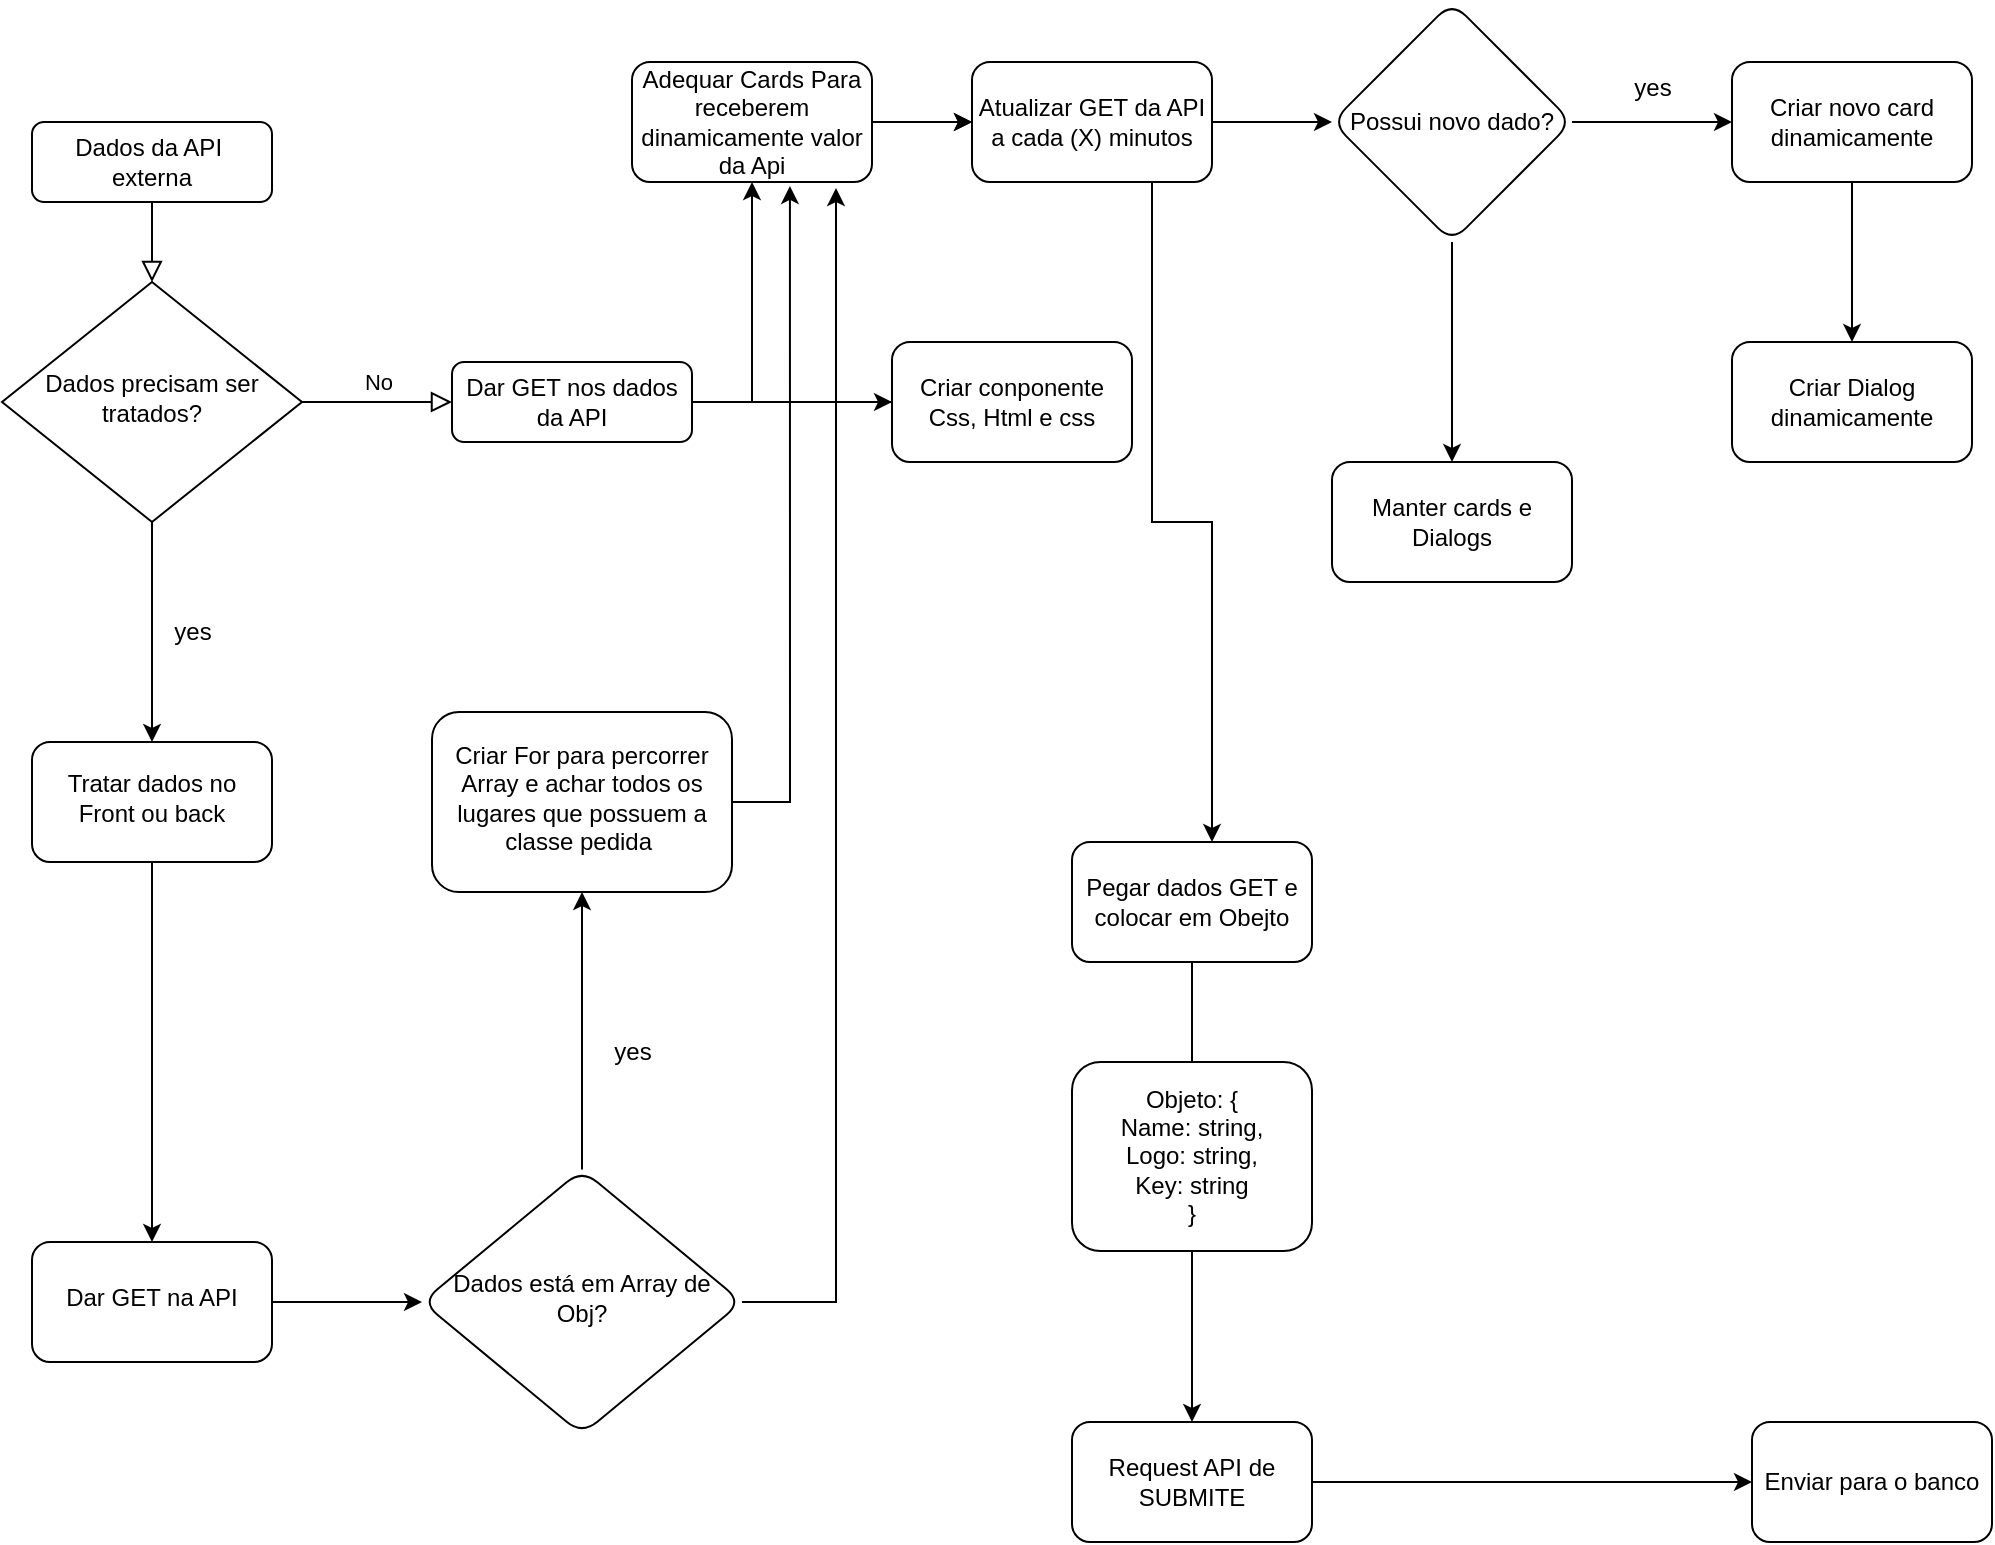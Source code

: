 <mxfile version="21.2.3" type="github">
  <diagram id="C5RBs43oDa-KdzZeNtuy" name="Page-1">
    <mxGraphModel dx="1114" dy="616" grid="1" gridSize="10" guides="1" tooltips="1" connect="1" arrows="1" fold="1" page="1" pageScale="1" pageWidth="827" pageHeight="1169" math="0" shadow="0">
      <root>
        <mxCell id="WIyWlLk6GJQsqaUBKTNV-0" />
        <mxCell id="WIyWlLk6GJQsqaUBKTNV-1" parent="WIyWlLk6GJQsqaUBKTNV-0" />
        <mxCell id="WIyWlLk6GJQsqaUBKTNV-2" value="" style="rounded=0;html=1;jettySize=auto;orthogonalLoop=1;fontSize=11;endArrow=block;endFill=0;endSize=8;strokeWidth=1;shadow=0;labelBackgroundColor=none;edgeStyle=orthogonalEdgeStyle;" parent="WIyWlLk6GJQsqaUBKTNV-1" source="WIyWlLk6GJQsqaUBKTNV-3" target="WIyWlLk6GJQsqaUBKTNV-6" edge="1">
          <mxGeometry relative="1" as="geometry" />
        </mxCell>
        <mxCell id="WIyWlLk6GJQsqaUBKTNV-3" value="Dados da API&amp;nbsp;&lt;br&gt;externa" style="rounded=1;whiteSpace=wrap;html=1;fontSize=12;glass=0;strokeWidth=1;shadow=0;" parent="WIyWlLk6GJQsqaUBKTNV-1" vertex="1">
          <mxGeometry x="160" y="80" width="120" height="40" as="geometry" />
        </mxCell>
        <mxCell id="WIyWlLk6GJQsqaUBKTNV-5" value="No" style="edgeStyle=orthogonalEdgeStyle;rounded=0;html=1;jettySize=auto;orthogonalLoop=1;fontSize=11;endArrow=block;endFill=0;endSize=8;strokeWidth=1;shadow=0;labelBackgroundColor=none;" parent="WIyWlLk6GJQsqaUBKTNV-1" source="WIyWlLk6GJQsqaUBKTNV-6" target="WIyWlLk6GJQsqaUBKTNV-7" edge="1">
          <mxGeometry y="10" relative="1" as="geometry">
            <mxPoint as="offset" />
          </mxGeometry>
        </mxCell>
        <mxCell id="FH_qU6psBMpgVwzsLWKo-20" value="" style="edgeStyle=orthogonalEdgeStyle;rounded=0;orthogonalLoop=1;jettySize=auto;html=1;" edge="1" parent="WIyWlLk6GJQsqaUBKTNV-1" source="WIyWlLk6GJQsqaUBKTNV-6" target="FH_qU6psBMpgVwzsLWKo-19">
          <mxGeometry relative="1" as="geometry" />
        </mxCell>
        <mxCell id="WIyWlLk6GJQsqaUBKTNV-6" value="&lt;font style=&quot;font-size: 12px;&quot;&gt;Dados precisam ser tratados?&lt;/font&gt;" style="rhombus;whiteSpace=wrap;html=1;shadow=0;fontFamily=Helvetica;fontSize=12;align=center;strokeWidth=1;spacing=6;spacingTop=-4;" parent="WIyWlLk6GJQsqaUBKTNV-1" vertex="1">
          <mxGeometry x="145" y="160" width="150" height="120" as="geometry" />
        </mxCell>
        <mxCell id="FH_qU6psBMpgVwzsLWKo-2" value="" style="edgeStyle=orthogonalEdgeStyle;rounded=0;orthogonalLoop=1;jettySize=auto;html=1;" edge="1" parent="WIyWlLk6GJQsqaUBKTNV-1" source="WIyWlLk6GJQsqaUBKTNV-7" target="FH_qU6psBMpgVwzsLWKo-1">
          <mxGeometry relative="1" as="geometry" />
        </mxCell>
        <mxCell id="WIyWlLk6GJQsqaUBKTNV-7" value="Dar GET nos dados da API" style="rounded=1;whiteSpace=wrap;html=1;fontSize=12;glass=0;strokeWidth=1;shadow=0;" parent="WIyWlLk6GJQsqaUBKTNV-1" vertex="1">
          <mxGeometry x="370" y="200" width="120" height="40" as="geometry" />
        </mxCell>
        <mxCell id="FH_qU6psBMpgVwzsLWKo-4" value="" style="edgeStyle=orthogonalEdgeStyle;rounded=0;orthogonalLoop=1;jettySize=auto;html=1;" edge="1" parent="WIyWlLk6GJQsqaUBKTNV-1" source="FH_qU6psBMpgVwzsLWKo-1" target="FH_qU6psBMpgVwzsLWKo-3">
          <mxGeometry relative="1" as="geometry" />
        </mxCell>
        <mxCell id="FH_qU6psBMpgVwzsLWKo-1" value="Criar conponente Css, Html e css" style="whiteSpace=wrap;html=1;rounded=1;glass=0;strokeWidth=1;shadow=0;" vertex="1" parent="WIyWlLk6GJQsqaUBKTNV-1">
          <mxGeometry x="590" y="190" width="120" height="60" as="geometry" />
        </mxCell>
        <mxCell id="FH_qU6psBMpgVwzsLWKo-8" value="" style="edgeStyle=orthogonalEdgeStyle;rounded=0;orthogonalLoop=1;jettySize=auto;html=1;" edge="1" parent="WIyWlLk6GJQsqaUBKTNV-1" source="FH_qU6psBMpgVwzsLWKo-14" target="FH_qU6psBMpgVwzsLWKo-7">
          <mxGeometry relative="1" as="geometry" />
        </mxCell>
        <mxCell id="FH_qU6psBMpgVwzsLWKo-15" value="" style="edgeStyle=orthogonalEdgeStyle;rounded=0;orthogonalLoop=1;jettySize=auto;html=1;" edge="1" parent="WIyWlLk6GJQsqaUBKTNV-1" source="FH_qU6psBMpgVwzsLWKo-3" target="FH_qU6psBMpgVwzsLWKo-14">
          <mxGeometry relative="1" as="geometry" />
        </mxCell>
        <mxCell id="FH_qU6psBMpgVwzsLWKo-3" value="Adequar Cards Para receberem dinamicamente valor da Api" style="whiteSpace=wrap;html=1;rounded=1;glass=0;strokeWidth=1;shadow=0;" vertex="1" parent="WIyWlLk6GJQsqaUBKTNV-1">
          <mxGeometry x="460" y="50" width="120" height="60" as="geometry" />
        </mxCell>
        <mxCell id="FH_qU6psBMpgVwzsLWKo-10" value="" style="edgeStyle=orthogonalEdgeStyle;rounded=0;orthogonalLoop=1;jettySize=auto;html=1;labelBorderColor=none;" edge="1" parent="WIyWlLk6GJQsqaUBKTNV-1" source="FH_qU6psBMpgVwzsLWKo-7" target="FH_qU6psBMpgVwzsLWKo-9">
          <mxGeometry relative="1" as="geometry" />
        </mxCell>
        <mxCell id="FH_qU6psBMpgVwzsLWKo-13" value="" style="edgeStyle=orthogonalEdgeStyle;rounded=0;orthogonalLoop=1;jettySize=auto;html=1;" edge="1" parent="WIyWlLk6GJQsqaUBKTNV-1" source="FH_qU6psBMpgVwzsLWKo-7" target="FH_qU6psBMpgVwzsLWKo-12">
          <mxGeometry relative="1" as="geometry" />
        </mxCell>
        <mxCell id="FH_qU6psBMpgVwzsLWKo-7" value="Possui novo dado?" style="rhombus;whiteSpace=wrap;html=1;rounded=1;glass=0;strokeWidth=1;shadow=0;" vertex="1" parent="WIyWlLk6GJQsqaUBKTNV-1">
          <mxGeometry x="810" y="20" width="120" height="120" as="geometry" />
        </mxCell>
        <mxCell id="FH_qU6psBMpgVwzsLWKo-18" value="" style="edgeStyle=orthogonalEdgeStyle;rounded=0;orthogonalLoop=1;jettySize=auto;html=1;" edge="1" parent="WIyWlLk6GJQsqaUBKTNV-1" source="FH_qU6psBMpgVwzsLWKo-9" target="FH_qU6psBMpgVwzsLWKo-17">
          <mxGeometry relative="1" as="geometry" />
        </mxCell>
        <mxCell id="FH_qU6psBMpgVwzsLWKo-9" value="Criar novo card dinamicamente" style="whiteSpace=wrap;html=1;rounded=1;glass=0;strokeWidth=1;shadow=0;" vertex="1" parent="WIyWlLk6GJQsqaUBKTNV-1">
          <mxGeometry x="1010" y="50" width="120" height="60" as="geometry" />
        </mxCell>
        <mxCell id="FH_qU6psBMpgVwzsLWKo-11" value="yes" style="text;html=1;align=center;verticalAlign=middle;resizable=0;points=[];autosize=1;strokeColor=none;fillColor=none;" vertex="1" parent="WIyWlLk6GJQsqaUBKTNV-1">
          <mxGeometry x="950" y="48" width="40" height="30" as="geometry" />
        </mxCell>
        <mxCell id="FH_qU6psBMpgVwzsLWKo-12" value="Manter cards e Dialogs" style="whiteSpace=wrap;html=1;rounded=1;glass=0;strokeWidth=1;shadow=0;" vertex="1" parent="WIyWlLk6GJQsqaUBKTNV-1">
          <mxGeometry x="810" y="250" width="120" height="60" as="geometry" />
        </mxCell>
        <mxCell id="FH_qU6psBMpgVwzsLWKo-16" value="" style="edgeStyle=orthogonalEdgeStyle;rounded=0;orthogonalLoop=1;jettySize=auto;html=1;" edge="1" parent="WIyWlLk6GJQsqaUBKTNV-1" source="FH_qU6psBMpgVwzsLWKo-3" target="FH_qU6psBMpgVwzsLWKo-14">
          <mxGeometry relative="1" as="geometry">
            <mxPoint x="580" y="80" as="sourcePoint" />
            <mxPoint x="810" y="80" as="targetPoint" />
          </mxGeometry>
        </mxCell>
        <mxCell id="FH_qU6psBMpgVwzsLWKo-14" value="Atualizar GET da API a cada (X) minutos" style="whiteSpace=wrap;html=1;rounded=1;glass=0;strokeWidth=1;shadow=0;" vertex="1" parent="WIyWlLk6GJQsqaUBKTNV-1">
          <mxGeometry x="630" y="50" width="120" height="60" as="geometry" />
        </mxCell>
        <mxCell id="FH_qU6psBMpgVwzsLWKo-17" value="Criar Dialog dinamicamente" style="whiteSpace=wrap;html=1;rounded=1;glass=0;strokeWidth=1;shadow=0;" vertex="1" parent="WIyWlLk6GJQsqaUBKTNV-1">
          <mxGeometry x="1010" y="190" width="120" height="60" as="geometry" />
        </mxCell>
        <mxCell id="FH_qU6psBMpgVwzsLWKo-25" value="" style="edgeStyle=orthogonalEdgeStyle;rounded=0;orthogonalLoop=1;jettySize=auto;html=1;" edge="1" parent="WIyWlLk6GJQsqaUBKTNV-1" source="FH_qU6psBMpgVwzsLWKo-28" target="FH_qU6psBMpgVwzsLWKo-24">
          <mxGeometry relative="1" as="geometry">
            <Array as="points">
              <mxPoint x="430" y="680" />
              <mxPoint x="430" y="680" />
            </Array>
          </mxGeometry>
        </mxCell>
        <mxCell id="FH_qU6psBMpgVwzsLWKo-19" value="Tratar dados no Front ou back" style="rounded=1;whiteSpace=wrap;html=1;shadow=0;strokeWidth=1;spacing=6;spacingTop=-4;" vertex="1" parent="WIyWlLk6GJQsqaUBKTNV-1">
          <mxGeometry x="160" y="390" width="120" height="60" as="geometry" />
        </mxCell>
        <mxCell id="FH_qU6psBMpgVwzsLWKo-21" value="yes" style="text;html=1;align=center;verticalAlign=middle;resizable=0;points=[];autosize=1;strokeColor=none;fillColor=none;" vertex="1" parent="WIyWlLk6GJQsqaUBKTNV-1">
          <mxGeometry x="220" y="320" width="40" height="30" as="geometry" />
        </mxCell>
        <mxCell id="FH_qU6psBMpgVwzsLWKo-27" value="" style="edgeStyle=orthogonalEdgeStyle;rounded=0;orthogonalLoop=1;jettySize=auto;html=1;" edge="1" parent="WIyWlLk6GJQsqaUBKTNV-1" source="FH_qU6psBMpgVwzsLWKo-24" target="FH_qU6psBMpgVwzsLWKo-26">
          <mxGeometry relative="1" as="geometry" />
        </mxCell>
        <mxCell id="FH_qU6psBMpgVwzsLWKo-33" style="edgeStyle=orthogonalEdgeStyle;rounded=0;orthogonalLoop=1;jettySize=auto;html=1;exitX=1;exitY=0.5;exitDx=0;exitDy=0;entryX=0.85;entryY=1.05;entryDx=0;entryDy=0;entryPerimeter=0;" edge="1" parent="WIyWlLk6GJQsqaUBKTNV-1" source="FH_qU6psBMpgVwzsLWKo-24" target="FH_qU6psBMpgVwzsLWKo-3">
          <mxGeometry relative="1" as="geometry" />
        </mxCell>
        <mxCell id="FH_qU6psBMpgVwzsLWKo-24" value="Dados está em Array de Obj?" style="rhombus;whiteSpace=wrap;html=1;rounded=1;shadow=0;strokeWidth=1;spacing=6;spacingTop=-4;" vertex="1" parent="WIyWlLk6GJQsqaUBKTNV-1">
          <mxGeometry x="355" y="603.75" width="160" height="132.5" as="geometry" />
        </mxCell>
        <mxCell id="FH_qU6psBMpgVwzsLWKo-29" style="edgeStyle=orthogonalEdgeStyle;rounded=0;orthogonalLoop=1;jettySize=auto;html=1;exitX=1;exitY=0.5;exitDx=0;exitDy=0;entryX=0.658;entryY=1.033;entryDx=0;entryDy=0;entryPerimeter=0;" edge="1" parent="WIyWlLk6GJQsqaUBKTNV-1" source="FH_qU6psBMpgVwzsLWKo-26" target="FH_qU6psBMpgVwzsLWKo-3">
          <mxGeometry relative="1" as="geometry" />
        </mxCell>
        <mxCell id="FH_qU6psBMpgVwzsLWKo-26" value="Criar For para percorrer Array e achar todos os lugares que possuem a classe pedida&amp;nbsp;" style="whiteSpace=wrap;html=1;rounded=1;shadow=0;strokeWidth=1;spacing=6;spacingTop=-4;" vertex="1" parent="WIyWlLk6GJQsqaUBKTNV-1">
          <mxGeometry x="360" y="375" width="150" height="90" as="geometry" />
        </mxCell>
        <mxCell id="FH_qU6psBMpgVwzsLWKo-30" value="" style="edgeStyle=orthogonalEdgeStyle;rounded=0;orthogonalLoop=1;jettySize=auto;html=1;" edge="1" parent="WIyWlLk6GJQsqaUBKTNV-1" source="FH_qU6psBMpgVwzsLWKo-19" target="FH_qU6psBMpgVwzsLWKo-28">
          <mxGeometry relative="1" as="geometry">
            <mxPoint x="220" y="450" as="sourcePoint" />
            <mxPoint x="550" y="486" as="targetPoint" />
            <Array as="points" />
          </mxGeometry>
        </mxCell>
        <mxCell id="FH_qU6psBMpgVwzsLWKo-28" value="Dar GET na API" style="rounded=1;whiteSpace=wrap;html=1;shadow=0;strokeWidth=1;spacing=6;spacingTop=-4;" vertex="1" parent="WIyWlLk6GJQsqaUBKTNV-1">
          <mxGeometry x="160" y="640" width="120" height="60" as="geometry" />
        </mxCell>
        <mxCell id="FH_qU6psBMpgVwzsLWKo-31" value="yes" style="text;html=1;align=center;verticalAlign=middle;resizable=0;points=[];autosize=1;strokeColor=none;fillColor=none;" vertex="1" parent="WIyWlLk6GJQsqaUBKTNV-1">
          <mxGeometry x="440" y="530" width="40" height="30" as="geometry" />
        </mxCell>
        <mxCell id="FH_qU6psBMpgVwzsLWKo-36" value="" style="edgeStyle=orthogonalEdgeStyle;rounded=0;orthogonalLoop=1;jettySize=auto;html=1;exitX=0.75;exitY=1;exitDx=0;exitDy=0;" edge="1" parent="WIyWlLk6GJQsqaUBKTNV-1" source="FH_qU6psBMpgVwzsLWKo-14" target="FH_qU6psBMpgVwzsLWKo-35">
          <mxGeometry relative="1" as="geometry">
            <mxPoint x="720" y="520" as="targetPoint" />
            <mxPoint x="720" y="110" as="sourcePoint" />
            <Array as="points">
              <mxPoint x="720" y="280" />
              <mxPoint x="750" y="280" />
            </Array>
          </mxGeometry>
        </mxCell>
        <mxCell id="FH_qU6psBMpgVwzsLWKo-38" value="" style="edgeStyle=orthogonalEdgeStyle;rounded=0;orthogonalLoop=1;jettySize=auto;html=1;" edge="1" parent="WIyWlLk6GJQsqaUBKTNV-1" source="FH_qU6psBMpgVwzsLWKo-35" target="FH_qU6psBMpgVwzsLWKo-37">
          <mxGeometry relative="1" as="geometry" />
        </mxCell>
        <mxCell id="FH_qU6psBMpgVwzsLWKo-35" value="Pegar dados GET e colocar em Obejto" style="whiteSpace=wrap;html=1;rounded=1;glass=0;strokeWidth=1;shadow=0;" vertex="1" parent="WIyWlLk6GJQsqaUBKTNV-1">
          <mxGeometry x="680" y="440" width="120" height="60" as="geometry" />
        </mxCell>
        <mxCell id="FH_qU6psBMpgVwzsLWKo-40" value="" style="edgeStyle=orthogonalEdgeStyle;rounded=0;orthogonalLoop=1;jettySize=auto;html=1;" edge="1" parent="WIyWlLk6GJQsqaUBKTNV-1" source="FH_qU6psBMpgVwzsLWKo-37" target="FH_qU6psBMpgVwzsLWKo-39">
          <mxGeometry relative="1" as="geometry" />
        </mxCell>
        <mxCell id="FH_qU6psBMpgVwzsLWKo-37" value="Request API de SUBMITE" style="whiteSpace=wrap;html=1;rounded=1;glass=0;strokeWidth=1;shadow=0;" vertex="1" parent="WIyWlLk6GJQsqaUBKTNV-1">
          <mxGeometry x="680" y="730" width="120" height="60" as="geometry" />
        </mxCell>
        <mxCell id="FH_qU6psBMpgVwzsLWKo-39" value="Enviar para o banco" style="whiteSpace=wrap;html=1;rounded=1;glass=0;strokeWidth=1;shadow=0;" vertex="1" parent="WIyWlLk6GJQsqaUBKTNV-1">
          <mxGeometry x="1020" y="730" width="120" height="60" as="geometry" />
        </mxCell>
        <mxCell id="FH_qU6psBMpgVwzsLWKo-41" value="Objeto: {&lt;br&gt;Name: string,&lt;br&gt;Logo: string,&lt;br&gt;Key: string&lt;br&gt;}" style="whiteSpace=wrap;html=1;rounded=1;glass=0;strokeWidth=1;shadow=0;" vertex="1" parent="WIyWlLk6GJQsqaUBKTNV-1">
          <mxGeometry x="680" y="550" width="120" height="94.5" as="geometry" />
        </mxCell>
      </root>
    </mxGraphModel>
  </diagram>
</mxfile>
